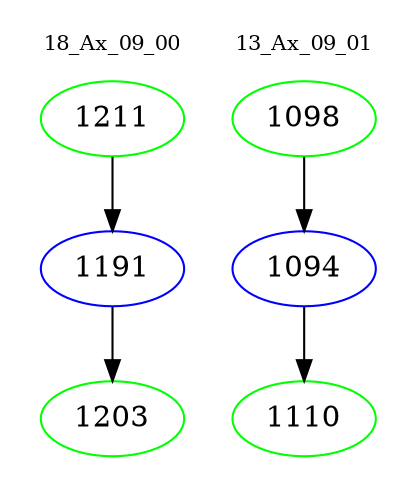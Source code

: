 digraph{
subgraph cluster_0 {
color = white
label = "18_Ax_09_00";
fontsize=10;
T0_1211 [label="1211", color="green"]
T0_1211 -> T0_1191 [color="black"]
T0_1191 [label="1191", color="blue"]
T0_1191 -> T0_1203 [color="black"]
T0_1203 [label="1203", color="green"]
}
subgraph cluster_1 {
color = white
label = "13_Ax_09_01";
fontsize=10;
T1_1098 [label="1098", color="green"]
T1_1098 -> T1_1094 [color="black"]
T1_1094 [label="1094", color="blue"]
T1_1094 -> T1_1110 [color="black"]
T1_1110 [label="1110", color="green"]
}
}
